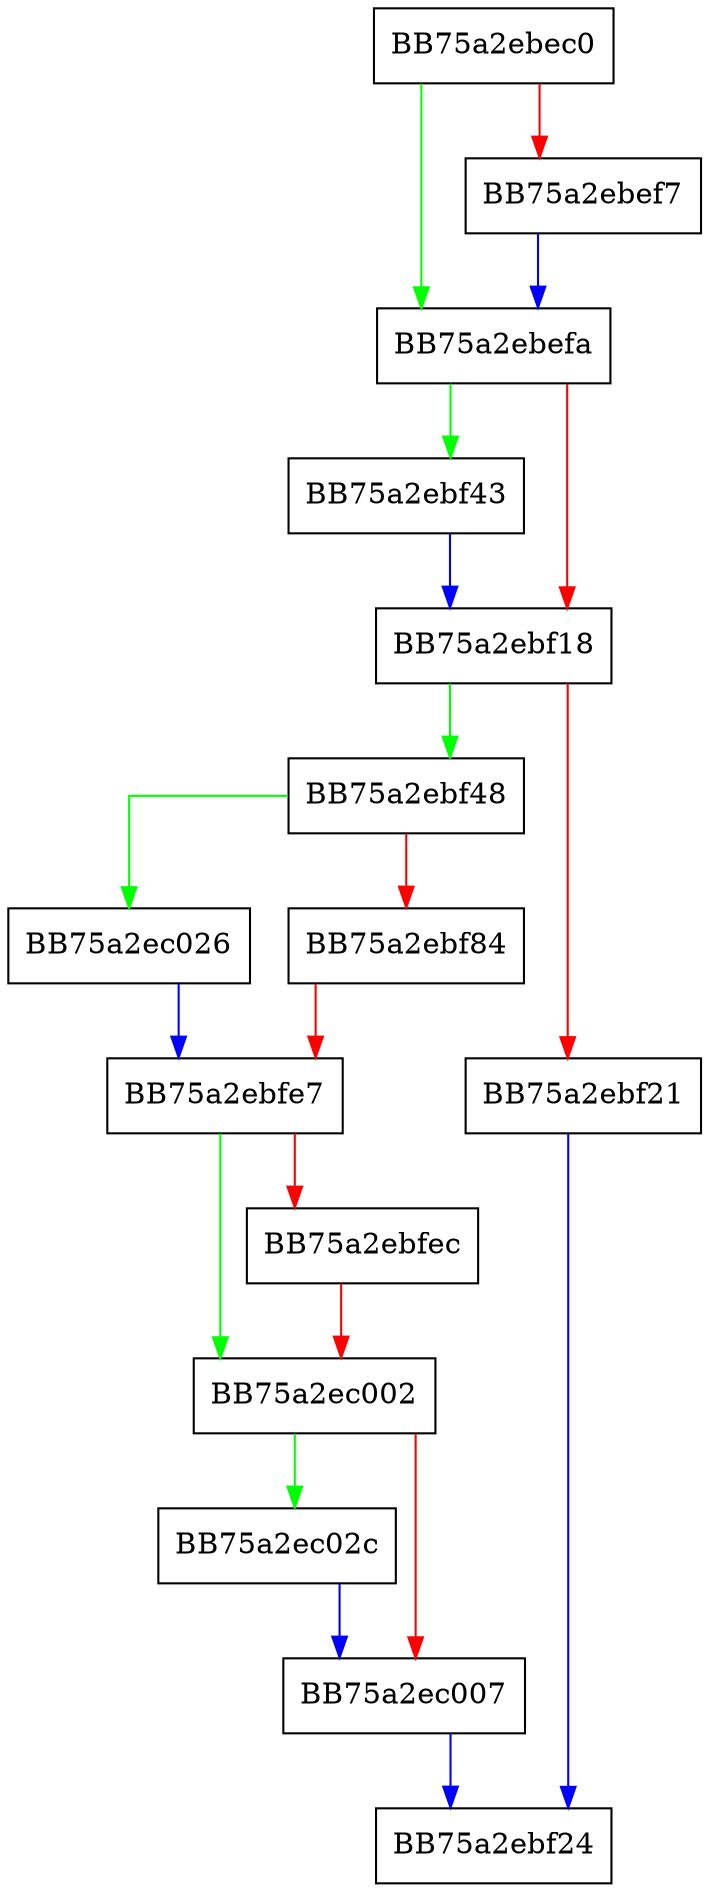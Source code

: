 digraph force_path {
  node [shape="box"];
  graph [splines=ortho];
  BB75a2ebec0 -> BB75a2ebefa [color="green"];
  BB75a2ebec0 -> BB75a2ebef7 [color="red"];
  BB75a2ebef7 -> BB75a2ebefa [color="blue"];
  BB75a2ebefa -> BB75a2ebf43 [color="green"];
  BB75a2ebefa -> BB75a2ebf18 [color="red"];
  BB75a2ebf18 -> BB75a2ebf48 [color="green"];
  BB75a2ebf18 -> BB75a2ebf21 [color="red"];
  BB75a2ebf21 -> BB75a2ebf24 [color="blue"];
  BB75a2ebf43 -> BB75a2ebf18 [color="blue"];
  BB75a2ebf48 -> BB75a2ec026 [color="green"];
  BB75a2ebf48 -> BB75a2ebf84 [color="red"];
  BB75a2ebf84 -> BB75a2ebfe7 [color="red"];
  BB75a2ebfe7 -> BB75a2ec002 [color="green"];
  BB75a2ebfe7 -> BB75a2ebfec [color="red"];
  BB75a2ebfec -> BB75a2ec002 [color="red"];
  BB75a2ec002 -> BB75a2ec02c [color="green"];
  BB75a2ec002 -> BB75a2ec007 [color="red"];
  BB75a2ec007 -> BB75a2ebf24 [color="blue"];
  BB75a2ec026 -> BB75a2ebfe7 [color="blue"];
  BB75a2ec02c -> BB75a2ec007 [color="blue"];
}